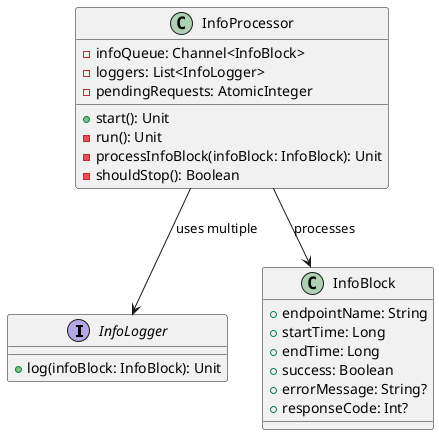 @startuml InfoLogging

interface InfoLogger {
  + log(infoBlock: InfoBlock): Unit
}

class InfoProcessor {
  - infoQueue: Channel<InfoBlock>
  - loggers: List<InfoLogger>
  - pendingRequests: AtomicInteger
  __
  + start(): Unit
  - run(): Unit
  - processInfoBlock(infoBlock: InfoBlock): Unit
  - shouldStop(): Boolean
}

class InfoBlock {
  + endpointName: String
  + startTime: Long
  + endTime: Long
  + success: Boolean
  + errorMessage: String?
  + responseCode: Int?
}

InfoProcessor --> InfoLogger : uses multiple
InfoProcessor --> InfoBlock : processes

@enduml